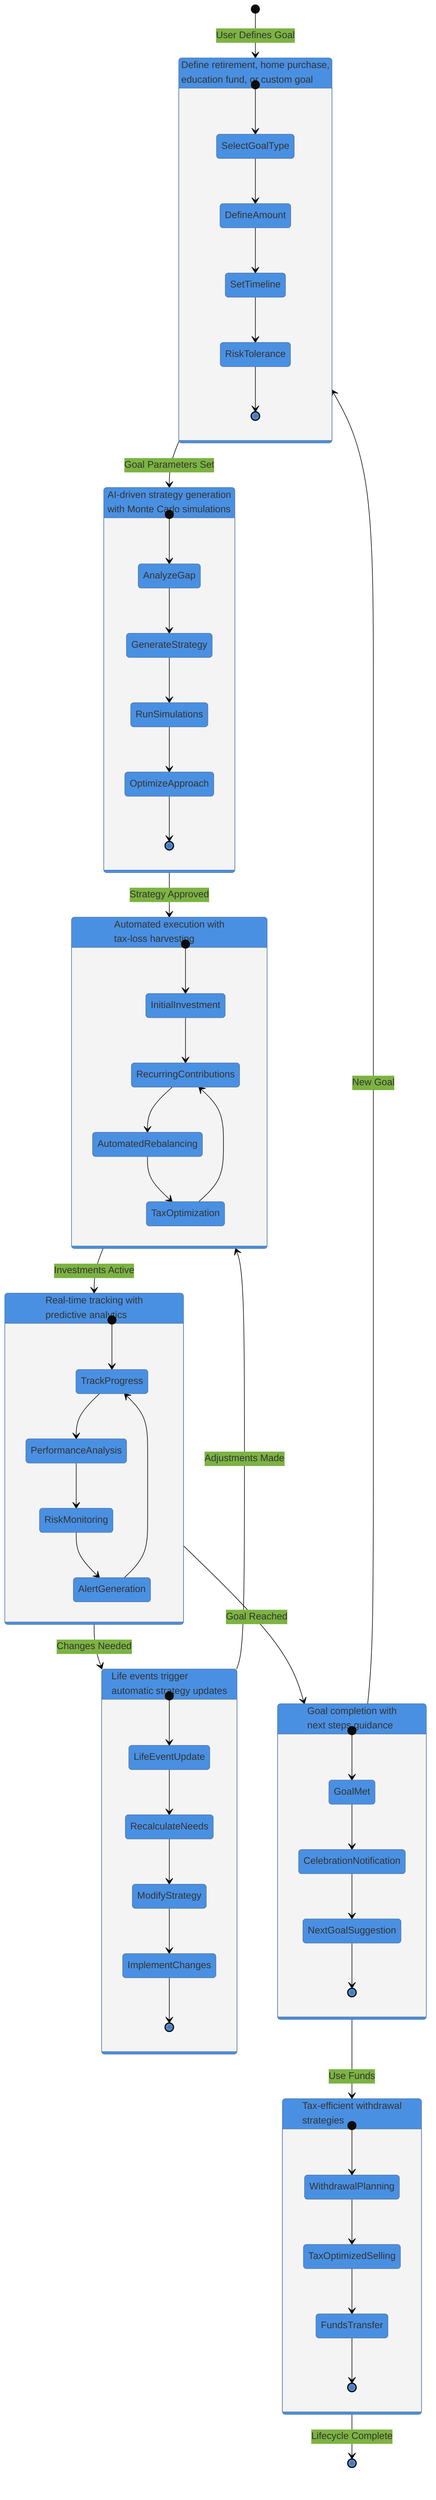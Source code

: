 %%{init: {'theme':'base', 'themeVariables': {'primaryColor':'#4A90E2', 'secondaryColor':'#7CB342', 'tertiaryColor':'#F57C00'}}}%%

stateDiagram-v2
    %% Complete Investment Lifecycle - From Goal to Achievement
    
    [*] --> GoalSetting: User Defines Goal
    
    GoalSetting --> Planning: Goal Parameters Set
    state GoalSetting {
        [*] --> SelectGoalType
        SelectGoalType --> DefineAmount
        DefineAmount --> SetTimeline
        SetTimeline --> RiskTolerance
        RiskTolerance --> [*]
    }
    
    Planning --> Investing: Strategy Approved
    state Planning {
        [*] --> AnalyzeGap
        AnalyzeGap --> GenerateStrategy
        GenerateStrategy --> RunSimulations
        RunSimulations --> OptimizeApproach
        OptimizeApproach --> [*]
    }
    
    Investing --> Monitoring: Investments Active
    state Investing {
        [*] --> InitialInvestment
        InitialInvestment --> RecurringContributions
        RecurringContributions --> AutomatedRebalancing
        AutomatedRebalancing --> TaxOptimization
        TaxOptimization --> RecurringContributions
    }
    
    Monitoring --> Adjusting: Changes Needed
    state Monitoring {
        [*] --> TrackProgress
        TrackProgress --> PerformanceAnalysis
        PerformanceAnalysis --> RiskMonitoring
        RiskMonitoring --> AlertGeneration
        AlertGeneration --> TrackProgress
    }
    
    Adjusting --> Investing: Adjustments Made
    state Adjusting {
        [*] --> LifeEventUpdate
        LifeEventUpdate --> RecalculateNeeds
        RecalculateNeeds --> ModifyStrategy
        ModifyStrategy --> ImplementChanges
        ImplementChanges --> [*]
    }
    
    Monitoring --> Achievement: Goal Reached
    state Achievement {
        [*] --> GoalMet
        GoalMet --> CelebrationNotification
        CelebrationNotification --> NextGoalSuggestion
        NextGoalSuggestion --> [*]
    }
    
    Achievement --> GoalSetting: New Goal
    Achievement --> Distribution: Use Funds
    
    state Distribution {
        [*] --> WithdrawalPlanning
        WithdrawalPlanning --> TaxOptimizedSelling
        TaxOptimizedSelling --> FundsTransfer
        FundsTransfer --> [*]
    }
    
    Distribution --> [*]: Lifecycle Complete
    
    %% Notes on states
    GoalSetting: Define retirement, home purchase,\neducation fund, or custom goal
    Planning: AI-driven strategy generation\nwith Monte Carlo simulations
    Investing: Automated execution with\ntax-loss harvesting
    Monitoring: Real-time tracking with\npredictive analytics
    Adjusting: Life events trigger\nautomatic strategy updates
    Achievement: Goal completion with\nnext steps guidance
    Distribution: Tax-efficient withdrawal\nstrategies
